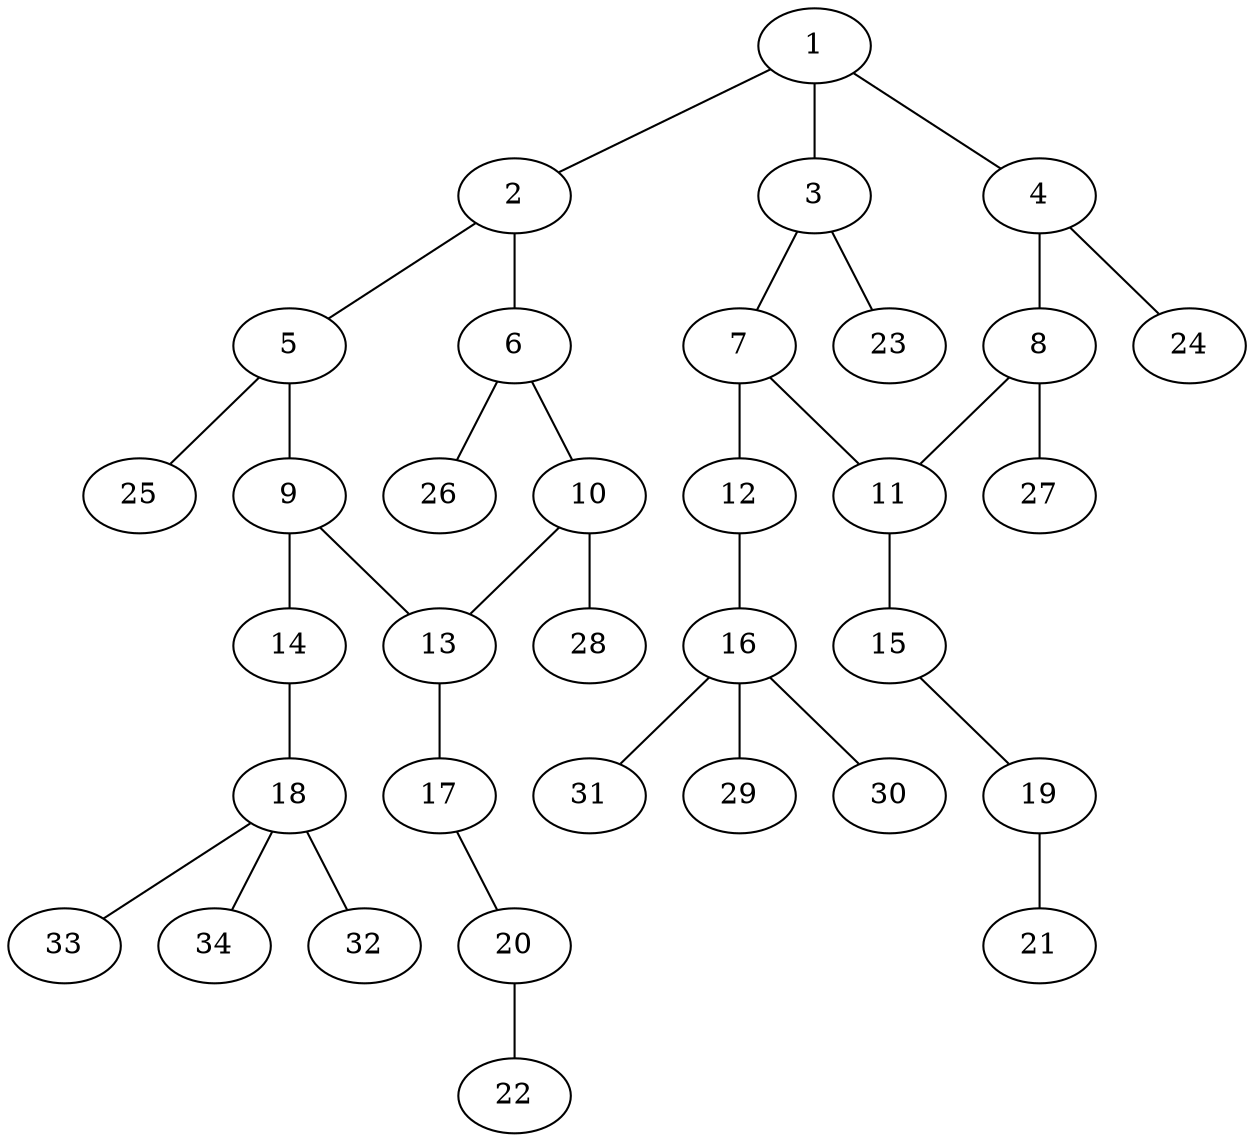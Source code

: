 graph molecule_1267 {
	1	 [chem=C];
	2	 [chem=C];
	1 -- 2	 [valence=1];
	3	 [chem=C];
	1 -- 3	 [valence=2];
	4	 [chem=C];
	1 -- 4	 [valence=1];
	5	 [chem=C];
	2 -- 5	 [valence=2];
	6	 [chem=C];
	2 -- 6	 [valence=1];
	7	 [chem=C];
	3 -- 7	 [valence=1];
	23	 [chem=H];
	3 -- 23	 [valence=1];
	8	 [chem=C];
	4 -- 8	 [valence=2];
	24	 [chem=H];
	4 -- 24	 [valence=1];
	9	 [chem=C];
	5 -- 9	 [valence=1];
	25	 [chem=H];
	5 -- 25	 [valence=1];
	10	 [chem=C];
	6 -- 10	 [valence=2];
	26	 [chem=H];
	6 -- 26	 [valence=1];
	11	 [chem=C];
	7 -- 11	 [valence=2];
	12	 [chem=O];
	7 -- 12	 [valence=1];
	8 -- 11	 [valence=1];
	27	 [chem=H];
	8 -- 27	 [valence=1];
	13	 [chem=C];
	9 -- 13	 [valence=2];
	14	 [chem=O];
	9 -- 14	 [valence=1];
	10 -- 13	 [valence=1];
	28	 [chem=H];
	10 -- 28	 [valence=1];
	15	 [chem=N];
	11 -- 15	 [valence=1];
	16	 [chem=C];
	12 -- 16	 [valence=1];
	17	 [chem=N];
	13 -- 17	 [valence=1];
	18	 [chem=C];
	14 -- 18	 [valence=1];
	19	 [chem=C];
	15 -- 19	 [valence=2];
	29	 [chem=H];
	16 -- 29	 [valence=1];
	30	 [chem=H];
	16 -- 30	 [valence=1];
	31	 [chem=H];
	16 -- 31	 [valence=1];
	20	 [chem=C];
	17 -- 20	 [valence=2];
	32	 [chem=H];
	18 -- 32	 [valence=1];
	33	 [chem=H];
	18 -- 33	 [valence=1];
	34	 [chem=H];
	18 -- 34	 [valence=1];
	21	 [chem=O];
	19 -- 21	 [valence=2];
	22	 [chem=O];
	20 -- 22	 [valence=2];
}
